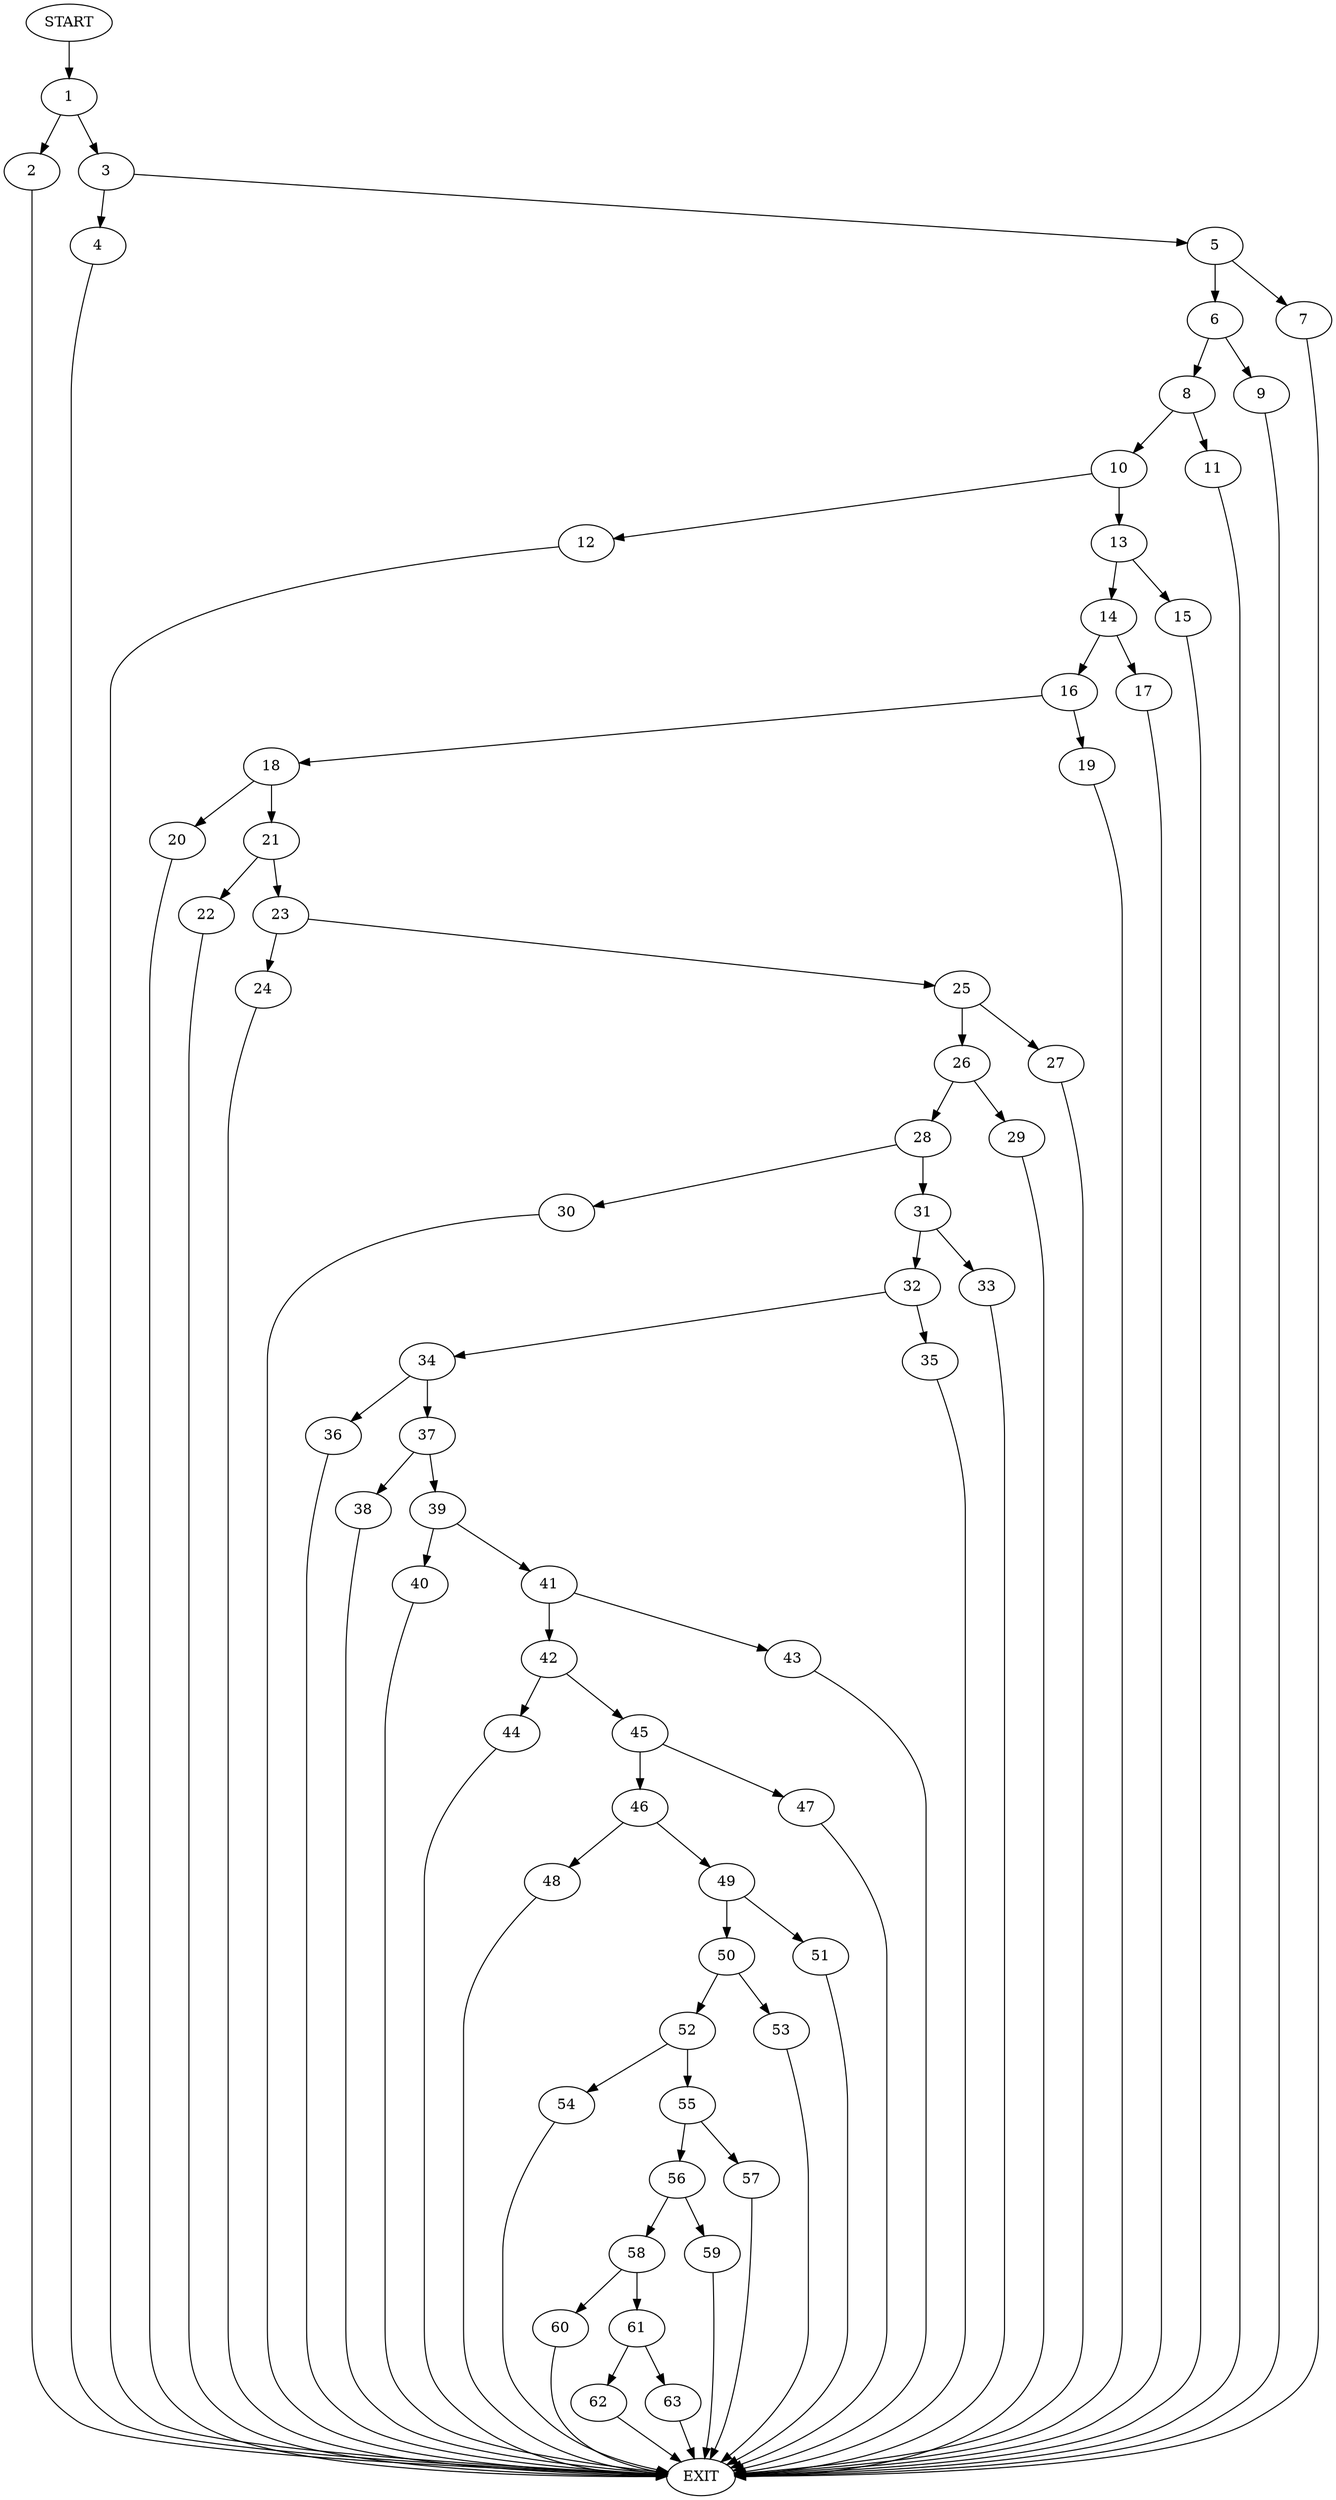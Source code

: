 digraph {
0 [label="START"]
64 [label="EXIT"]
0 -> 1
1 -> 2
1 -> 3
3 -> 4
3 -> 5
2 -> 64
5 -> 6
5 -> 7
4 -> 64
7 -> 64
6 -> 8
6 -> 9
9 -> 64
8 -> 10
8 -> 11
11 -> 64
10 -> 12
10 -> 13
13 -> 14
13 -> 15
12 -> 64
14 -> 16
14 -> 17
15 -> 64
16 -> 18
16 -> 19
17 -> 64
18 -> 20
18 -> 21
19 -> 64
20 -> 64
21 -> 22
21 -> 23
22 -> 64
23 -> 24
23 -> 25
25 -> 26
25 -> 27
24 -> 64
27 -> 64
26 -> 28
26 -> 29
28 -> 30
28 -> 31
29 -> 64
31 -> 32
31 -> 33
30 -> 64
33 -> 64
32 -> 34
32 -> 35
34 -> 36
34 -> 37
35 -> 64
37 -> 38
37 -> 39
36 -> 64
38 -> 64
39 -> 40
39 -> 41
40 -> 64
41 -> 42
41 -> 43
42 -> 44
42 -> 45
43 -> 64
44 -> 64
45 -> 46
45 -> 47
47 -> 64
46 -> 48
46 -> 49
49 -> 50
49 -> 51
48 -> 64
51 -> 64
50 -> 52
50 -> 53
53 -> 64
52 -> 54
52 -> 55
55 -> 56
55 -> 57
54 -> 64
56 -> 58
56 -> 59
57 -> 64
59 -> 64
58 -> 60
58 -> 61
60 -> 64
61 -> 62
61 -> 63
63 -> 64
62 -> 64
}
